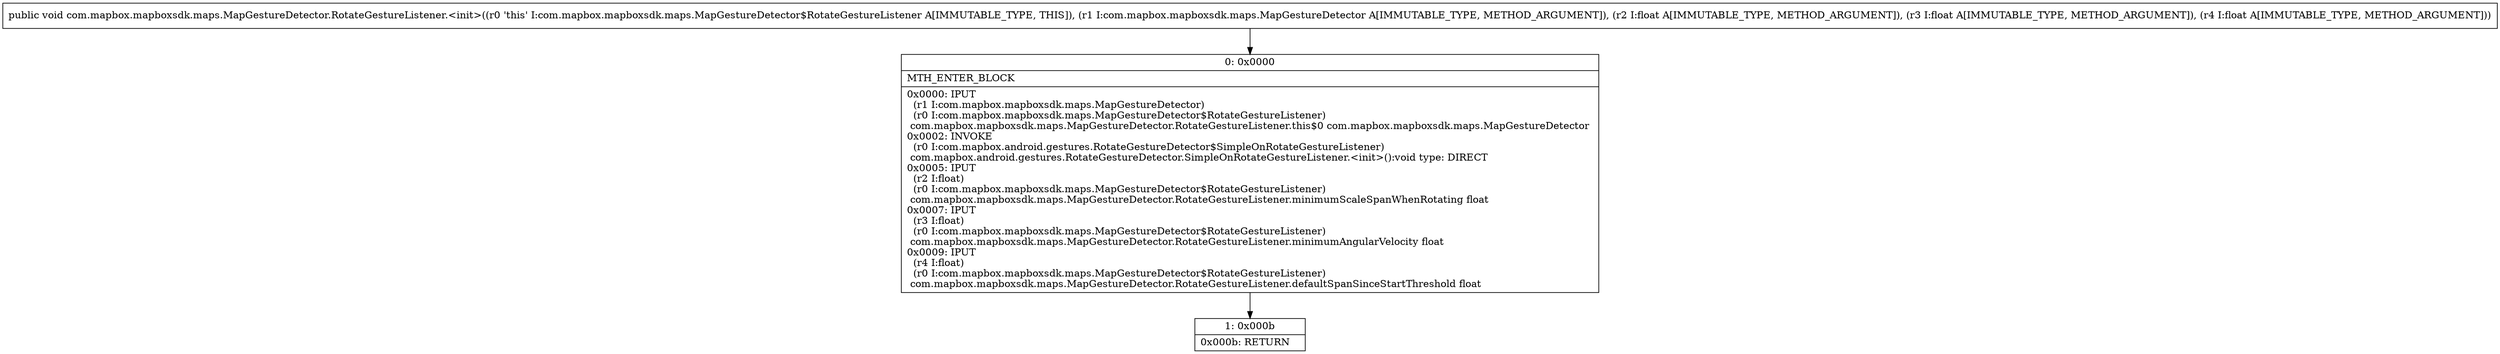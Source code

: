 digraph "CFG forcom.mapbox.mapboxsdk.maps.MapGestureDetector.RotateGestureListener.\<init\>(Lcom\/mapbox\/mapboxsdk\/maps\/MapGestureDetector;FFF)V" {
Node_0 [shape=record,label="{0\:\ 0x0000|MTH_ENTER_BLOCK\l|0x0000: IPUT  \l  (r1 I:com.mapbox.mapboxsdk.maps.MapGestureDetector)\l  (r0 I:com.mapbox.mapboxsdk.maps.MapGestureDetector$RotateGestureListener)\l com.mapbox.mapboxsdk.maps.MapGestureDetector.RotateGestureListener.this$0 com.mapbox.mapboxsdk.maps.MapGestureDetector \l0x0002: INVOKE  \l  (r0 I:com.mapbox.android.gestures.RotateGestureDetector$SimpleOnRotateGestureListener)\l com.mapbox.android.gestures.RotateGestureDetector.SimpleOnRotateGestureListener.\<init\>():void type: DIRECT \l0x0005: IPUT  \l  (r2 I:float)\l  (r0 I:com.mapbox.mapboxsdk.maps.MapGestureDetector$RotateGestureListener)\l com.mapbox.mapboxsdk.maps.MapGestureDetector.RotateGestureListener.minimumScaleSpanWhenRotating float \l0x0007: IPUT  \l  (r3 I:float)\l  (r0 I:com.mapbox.mapboxsdk.maps.MapGestureDetector$RotateGestureListener)\l com.mapbox.mapboxsdk.maps.MapGestureDetector.RotateGestureListener.minimumAngularVelocity float \l0x0009: IPUT  \l  (r4 I:float)\l  (r0 I:com.mapbox.mapboxsdk.maps.MapGestureDetector$RotateGestureListener)\l com.mapbox.mapboxsdk.maps.MapGestureDetector.RotateGestureListener.defaultSpanSinceStartThreshold float \l}"];
Node_1 [shape=record,label="{1\:\ 0x000b|0x000b: RETURN   \l}"];
MethodNode[shape=record,label="{public void com.mapbox.mapboxsdk.maps.MapGestureDetector.RotateGestureListener.\<init\>((r0 'this' I:com.mapbox.mapboxsdk.maps.MapGestureDetector$RotateGestureListener A[IMMUTABLE_TYPE, THIS]), (r1 I:com.mapbox.mapboxsdk.maps.MapGestureDetector A[IMMUTABLE_TYPE, METHOD_ARGUMENT]), (r2 I:float A[IMMUTABLE_TYPE, METHOD_ARGUMENT]), (r3 I:float A[IMMUTABLE_TYPE, METHOD_ARGUMENT]), (r4 I:float A[IMMUTABLE_TYPE, METHOD_ARGUMENT])) }"];
MethodNode -> Node_0;
Node_0 -> Node_1;
}

